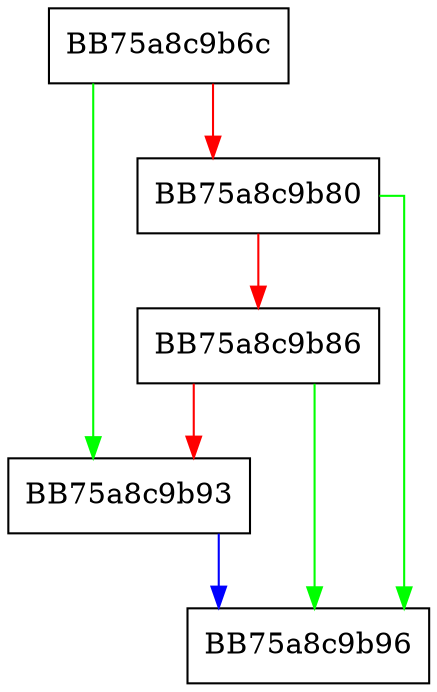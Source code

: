 digraph _Beg_expr {
  node [shape="box"];
  graph [splines=ortho];
  BB75a8c9b6c -> BB75a8c9b93 [color="green"];
  BB75a8c9b6c -> BB75a8c9b80 [color="red"];
  BB75a8c9b80 -> BB75a8c9b96 [color="green"];
  BB75a8c9b80 -> BB75a8c9b86 [color="red"];
  BB75a8c9b86 -> BB75a8c9b96 [color="green"];
  BB75a8c9b86 -> BB75a8c9b93 [color="red"];
  BB75a8c9b93 -> BB75a8c9b96 [color="blue"];
}